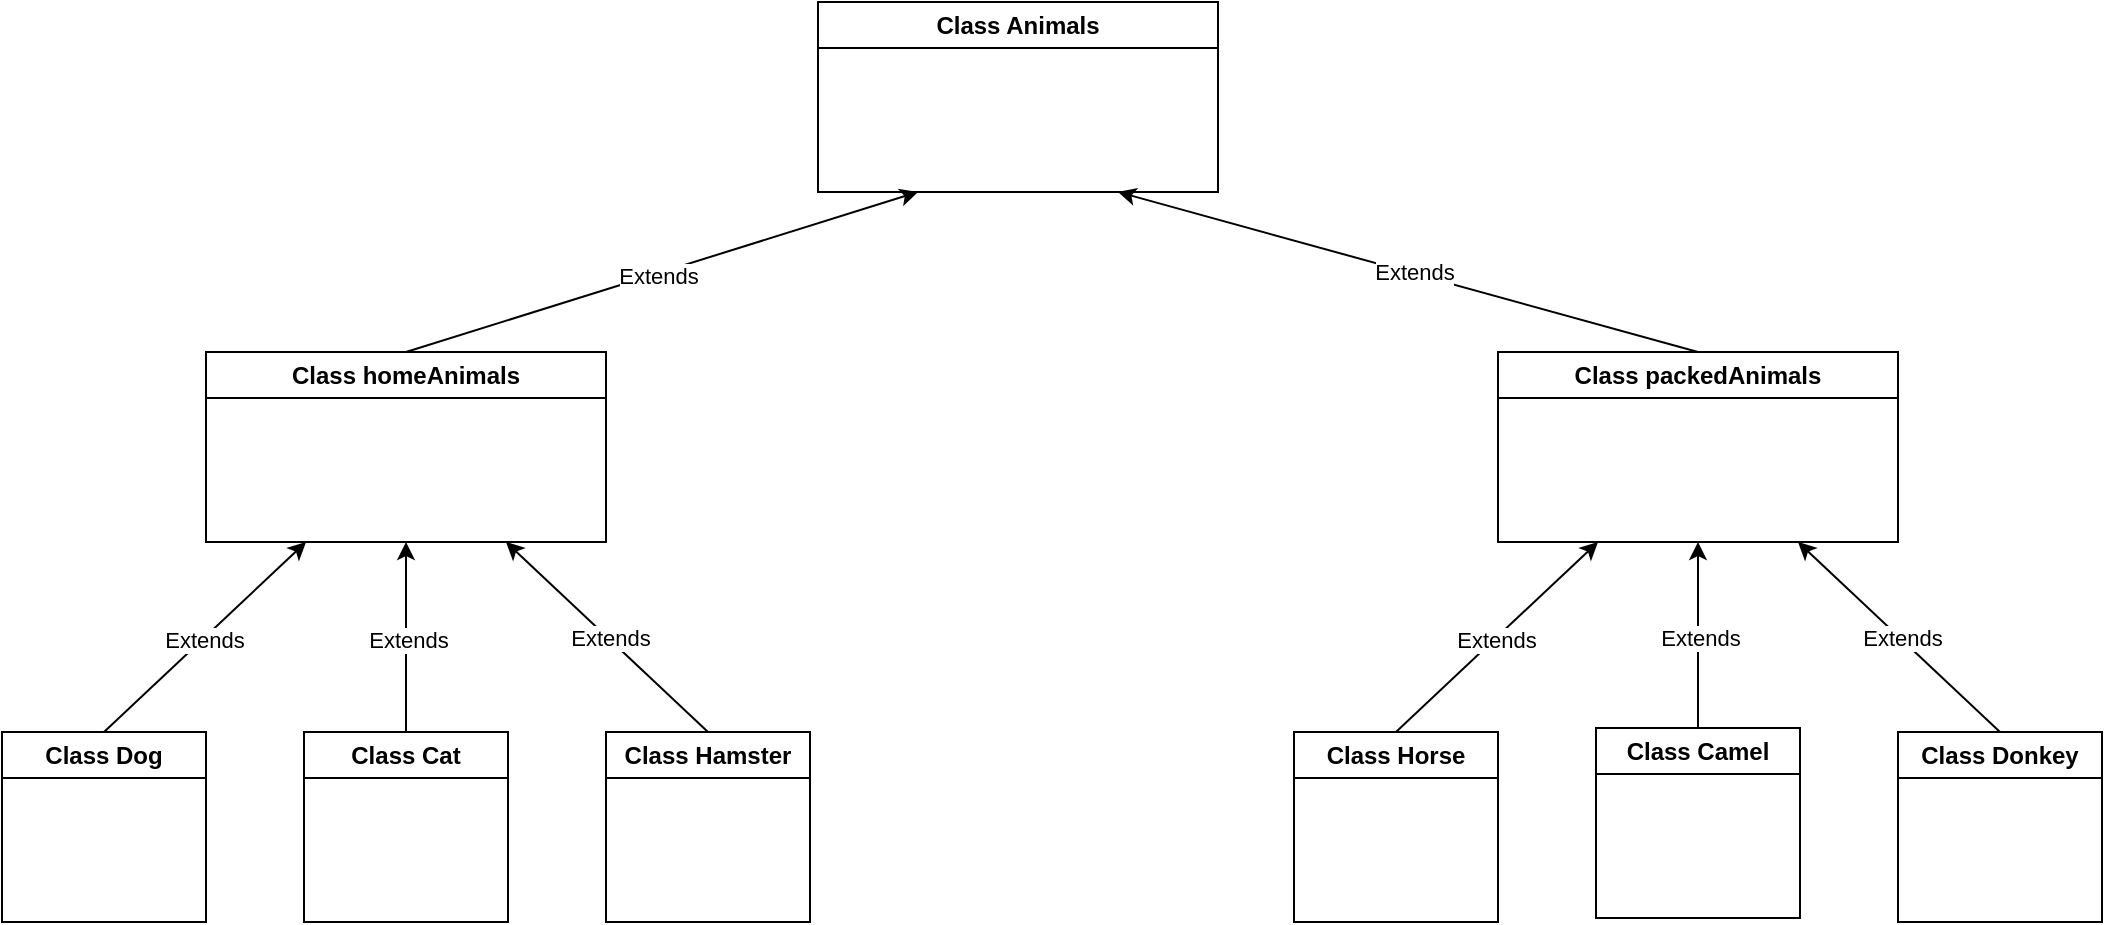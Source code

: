 <mxfile version="22.0.8" type="device">
  <diagram id="dT4_UAJD9KKSV2xhyDcy" name="Страница 1">
    <mxGraphModel dx="1786" dy="751" grid="0" gridSize="10" guides="1" tooltips="1" connect="1" arrows="1" fold="1" page="0" pageScale="1" pageWidth="827" pageHeight="1169" math="0" shadow="0">
      <root>
        <mxCell id="0" />
        <mxCell id="1" parent="0" />
        <mxCell id="jR2EgxIcnXtekP9LCcYM-5" value="Class Animals" style="swimlane;whiteSpace=wrap;html=1;" vertex="1" parent="1">
          <mxGeometry x="303" y="19" width="200" height="95" as="geometry" />
        </mxCell>
        <mxCell id="jR2EgxIcnXtekP9LCcYM-7" value="Class homeAnimals" style="swimlane;whiteSpace=wrap;html=1;" vertex="1" parent="1">
          <mxGeometry x="-3" y="194" width="200" height="95" as="geometry" />
        </mxCell>
        <mxCell id="jR2EgxIcnXtekP9LCcYM-12" value="Class packedAnimals" style="swimlane;whiteSpace=wrap;html=1;" vertex="1" parent="1">
          <mxGeometry x="643" y="194" width="200" height="95" as="geometry" />
        </mxCell>
        <mxCell id="jR2EgxIcnXtekP9LCcYM-13" value="Class Dog" style="swimlane;whiteSpace=wrap;html=1;" vertex="1" parent="1">
          <mxGeometry x="-105" y="384" width="102" height="95" as="geometry" />
        </mxCell>
        <mxCell id="jR2EgxIcnXtekP9LCcYM-14" value="Class Cat" style="swimlane;whiteSpace=wrap;html=1;" vertex="1" parent="1">
          <mxGeometry x="46" y="384" width="102" height="95" as="geometry" />
        </mxCell>
        <mxCell id="jR2EgxIcnXtekP9LCcYM-15" value="Class Hamster" style="swimlane;whiteSpace=wrap;html=1;" vertex="1" parent="1">
          <mxGeometry x="197" y="384" width="102" height="95" as="geometry" />
        </mxCell>
        <mxCell id="jR2EgxIcnXtekP9LCcYM-16" value="Class Horse" style="swimlane;whiteSpace=wrap;html=1;" vertex="1" parent="1">
          <mxGeometry x="541" y="384" width="102" height="95" as="geometry" />
        </mxCell>
        <mxCell id="jR2EgxIcnXtekP9LCcYM-17" value="Class Camel" style="swimlane;whiteSpace=wrap;html=1;" vertex="1" parent="1">
          <mxGeometry x="692" y="382" width="102" height="95" as="geometry" />
        </mxCell>
        <mxCell id="jR2EgxIcnXtekP9LCcYM-18" value="Class Donkey" style="swimlane;whiteSpace=wrap;html=1;" vertex="1" parent="1">
          <mxGeometry x="843" y="384" width="102" height="95" as="geometry" />
        </mxCell>
        <mxCell id="jR2EgxIcnXtekP9LCcYM-24" value="" style="endArrow=classic;html=1;rounded=0;entryX=0.25;entryY=1;entryDx=0;entryDy=0;exitX=0.5;exitY=0;exitDx=0;exitDy=0;" edge="1" parent="1" source="jR2EgxIcnXtekP9LCcYM-13" target="jR2EgxIcnXtekP9LCcYM-7">
          <mxGeometry relative="1" as="geometry">
            <mxPoint x="-201" y="402" as="sourcePoint" />
            <mxPoint x="-205" y="315" as="targetPoint" />
          </mxGeometry>
        </mxCell>
        <mxCell id="jR2EgxIcnXtekP9LCcYM-27" value="Extends" style="edgeLabel;html=1;align=center;verticalAlign=middle;resizable=0;points=[];rotation=0;" vertex="1" connectable="0" parent="jR2EgxIcnXtekP9LCcYM-24">
          <mxGeometry x="-0.02" y="-1" relative="1" as="geometry">
            <mxPoint as="offset" />
          </mxGeometry>
        </mxCell>
        <mxCell id="jR2EgxIcnXtekP9LCcYM-30" value="" style="endArrow=classic;html=1;rounded=0;entryX=0.75;entryY=1;entryDx=0;entryDy=0;exitX=0.5;exitY=0;exitDx=0;exitDy=0;" edge="1" parent="1" source="jR2EgxIcnXtekP9LCcYM-15" target="jR2EgxIcnXtekP9LCcYM-7">
          <mxGeometry relative="1" as="geometry">
            <mxPoint x="245" y="593" as="sourcePoint" />
            <mxPoint x="346" y="498" as="targetPoint" />
          </mxGeometry>
        </mxCell>
        <mxCell id="jR2EgxIcnXtekP9LCcYM-31" value="Extends" style="edgeLabel;html=1;align=center;verticalAlign=middle;resizable=0;points=[];rotation=0;" vertex="1" connectable="0" parent="jR2EgxIcnXtekP9LCcYM-30">
          <mxGeometry x="-0.02" y="-1" relative="1" as="geometry">
            <mxPoint as="offset" />
          </mxGeometry>
        </mxCell>
        <mxCell id="jR2EgxIcnXtekP9LCcYM-32" value="" style="endArrow=classic;html=1;rounded=0;entryX=0.5;entryY=1;entryDx=0;entryDy=0;exitX=0.5;exitY=0;exitDx=0;exitDy=0;" edge="1" parent="1" source="jR2EgxIcnXtekP9LCcYM-14" target="jR2EgxIcnXtekP9LCcYM-7">
          <mxGeometry relative="1" as="geometry">
            <mxPoint x="107" y="608" as="sourcePoint" />
            <mxPoint x="208" y="513" as="targetPoint" />
          </mxGeometry>
        </mxCell>
        <mxCell id="jR2EgxIcnXtekP9LCcYM-33" value="Extends" style="edgeLabel;html=1;align=center;verticalAlign=middle;resizable=0;points=[];rotation=0;" vertex="1" connectable="0" parent="jR2EgxIcnXtekP9LCcYM-32">
          <mxGeometry x="-0.02" y="-1" relative="1" as="geometry">
            <mxPoint as="offset" />
          </mxGeometry>
        </mxCell>
        <mxCell id="jR2EgxIcnXtekP9LCcYM-34" value="" style="endArrow=classic;html=1;rounded=0;entryX=0.25;entryY=1;entryDx=0;entryDy=0;exitX=0.5;exitY=0;exitDx=0;exitDy=0;" edge="1" parent="1" source="jR2EgxIcnXtekP9LCcYM-16" target="jR2EgxIcnXtekP9LCcYM-12">
          <mxGeometry relative="1" as="geometry">
            <mxPoint x="657" y="594" as="sourcePoint" />
            <mxPoint x="758" y="499" as="targetPoint" />
          </mxGeometry>
        </mxCell>
        <mxCell id="jR2EgxIcnXtekP9LCcYM-35" value="Extends" style="edgeLabel;html=1;align=center;verticalAlign=middle;resizable=0;points=[];rotation=0;" vertex="1" connectable="0" parent="jR2EgxIcnXtekP9LCcYM-34">
          <mxGeometry x="-0.02" y="-1" relative="1" as="geometry">
            <mxPoint as="offset" />
          </mxGeometry>
        </mxCell>
        <mxCell id="jR2EgxIcnXtekP9LCcYM-36" value="" style="endArrow=classic;html=1;rounded=0;entryX=0.5;entryY=1;entryDx=0;entryDy=0;exitX=0.5;exitY=0;exitDx=0;exitDy=0;" edge="1" parent="1" source="jR2EgxIcnXtekP9LCcYM-17" target="jR2EgxIcnXtekP9LCcYM-12">
          <mxGeometry relative="1" as="geometry">
            <mxPoint x="823" y="564" as="sourcePoint" />
            <mxPoint x="924" y="469" as="targetPoint" />
          </mxGeometry>
        </mxCell>
        <mxCell id="jR2EgxIcnXtekP9LCcYM-37" value="Extends" style="edgeLabel;html=1;align=center;verticalAlign=middle;resizable=0;points=[];rotation=0;" vertex="1" connectable="0" parent="jR2EgxIcnXtekP9LCcYM-36">
          <mxGeometry x="-0.02" y="-1" relative="1" as="geometry">
            <mxPoint as="offset" />
          </mxGeometry>
        </mxCell>
        <mxCell id="jR2EgxIcnXtekP9LCcYM-38" value="" style="endArrow=classic;html=1;rounded=0;entryX=0.75;entryY=1;entryDx=0;entryDy=0;exitX=0.5;exitY=0;exitDx=0;exitDy=0;" edge="1" parent="1" source="jR2EgxIcnXtekP9LCcYM-18" target="jR2EgxIcnXtekP9LCcYM-12">
          <mxGeometry relative="1" as="geometry">
            <mxPoint x="942" y="550" as="sourcePoint" />
            <mxPoint x="1043" y="455" as="targetPoint" />
          </mxGeometry>
        </mxCell>
        <mxCell id="jR2EgxIcnXtekP9LCcYM-39" value="Extends" style="edgeLabel;html=1;align=center;verticalAlign=middle;resizable=0;points=[];rotation=0;" vertex="1" connectable="0" parent="jR2EgxIcnXtekP9LCcYM-38">
          <mxGeometry x="-0.02" y="-1" relative="1" as="geometry">
            <mxPoint as="offset" />
          </mxGeometry>
        </mxCell>
        <mxCell id="jR2EgxIcnXtekP9LCcYM-40" value="" style="endArrow=classic;html=1;rounded=0;entryX=0.25;entryY=1;entryDx=0;entryDy=0;exitX=0.5;exitY=0;exitDx=0;exitDy=0;" edge="1" parent="1" source="jR2EgxIcnXtekP9LCcYM-7" target="jR2EgxIcnXtekP9LCcYM-5">
          <mxGeometry relative="1" as="geometry">
            <mxPoint x="316" y="222" as="sourcePoint" />
            <mxPoint x="417" y="127" as="targetPoint" />
          </mxGeometry>
        </mxCell>
        <mxCell id="jR2EgxIcnXtekP9LCcYM-41" value="Extends" style="edgeLabel;html=1;align=center;verticalAlign=middle;resizable=0;points=[];rotation=0;" vertex="1" connectable="0" parent="jR2EgxIcnXtekP9LCcYM-40">
          <mxGeometry x="-0.02" y="-1" relative="1" as="geometry">
            <mxPoint as="offset" />
          </mxGeometry>
        </mxCell>
        <mxCell id="jR2EgxIcnXtekP9LCcYM-42" value="" style="endArrow=classic;html=1;rounded=0;entryX=0.75;entryY=1;entryDx=0;entryDy=0;exitX=0.5;exitY=0;exitDx=0;exitDy=0;" edge="1" parent="1" source="jR2EgxIcnXtekP9LCcYM-12" target="jR2EgxIcnXtekP9LCcYM-5">
          <mxGeometry relative="1" as="geometry">
            <mxPoint x="462" y="279" as="sourcePoint" />
            <mxPoint x="563" y="184" as="targetPoint" />
          </mxGeometry>
        </mxCell>
        <mxCell id="jR2EgxIcnXtekP9LCcYM-43" value="Extends" style="edgeLabel;html=1;align=center;verticalAlign=middle;resizable=0;points=[];rotation=0;" vertex="1" connectable="0" parent="jR2EgxIcnXtekP9LCcYM-42">
          <mxGeometry x="-0.02" y="-1" relative="1" as="geometry">
            <mxPoint as="offset" />
          </mxGeometry>
        </mxCell>
      </root>
    </mxGraphModel>
  </diagram>
</mxfile>
